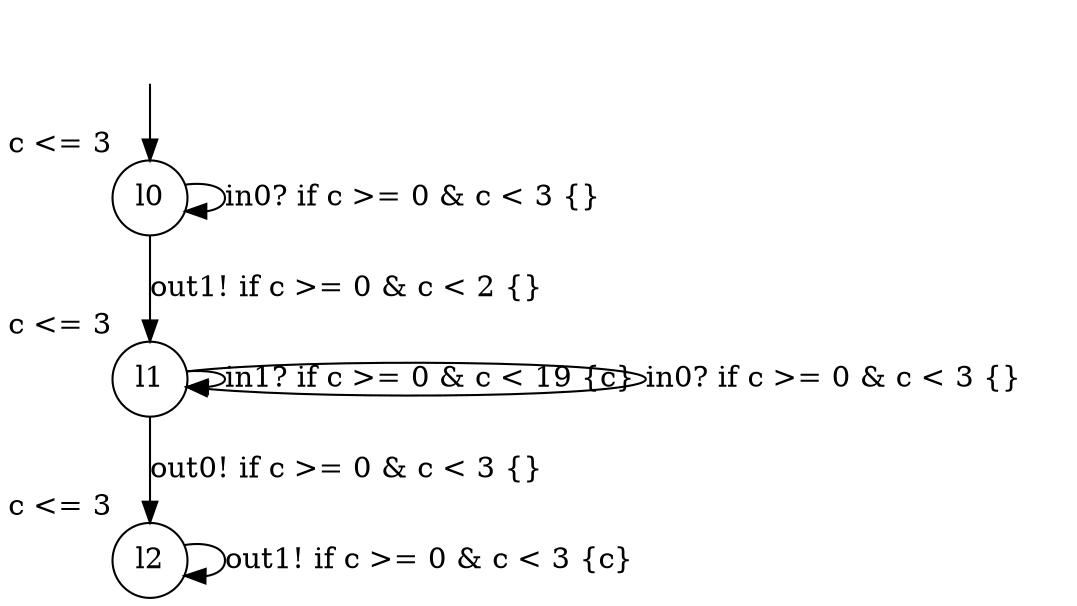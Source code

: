 digraph g {
__start0 [label="" shape="none"];
l0 [shape="circle" margin=0 label="l0", xlabel="c <= 3"];
l1 [shape="circle" margin=0 label="l1", xlabel="c <= 3"];
l2 [shape="circle" margin=0 label="l2", xlabel="c <= 3"];
l0 -> l0 [label="in0? if c >= 0 & c < 3 {} "];
l0 -> l1 [label="out1! if c >= 0 & c < 2 {} "];
l1 -> l1 [label="in1? if c >= 0 & c < 19 {c} "];
l1 -> l2 [label="out0! if c >= 0 & c < 3 {} "];
l1 -> l1 [label="in0? if c >= 0 & c < 3 {} "];
l2 -> l2 [label="out1! if c >= 0 & c < 3 {c} "];
__start0 -> l0;
}
